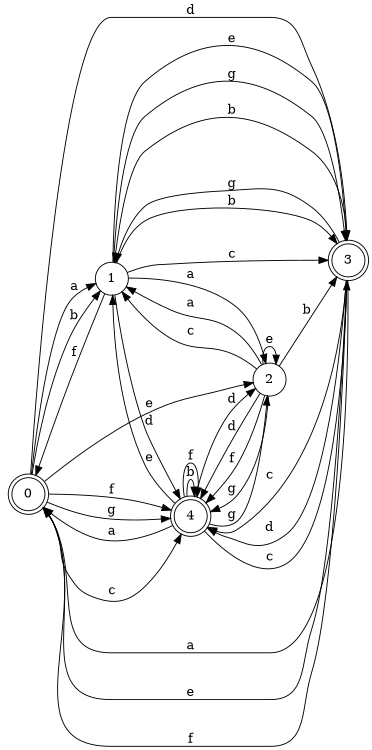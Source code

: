 digraph n4_3 {
__start0 [label="" shape="none"];

rankdir=LR;
size="8,5";

s0 [style="rounded,filled", color="black", fillcolor="white" shape="doublecircle", label="0"];
s1 [style="filled", color="black", fillcolor="white" shape="circle", label="1"];
s2 [style="filled", color="black", fillcolor="white" shape="circle", label="2"];
s3 [style="rounded,filled", color="black", fillcolor="white" shape="doublecircle", label="3"];
s4 [style="rounded,filled", color="black", fillcolor="white" shape="doublecircle", label="4"];
s0 -> s1 [label="a"];
s0 -> s1 [label="b"];
s0 -> s4 [label="c"];
s0 -> s3 [label="d"];
s0 -> s2 [label="e"];
s0 -> s4 [label="f"];
s0 -> s4 [label="g"];
s1 -> s2 [label="a"];
s1 -> s3 [label="b"];
s1 -> s3 [label="c"];
s1 -> s4 [label="d"];
s1 -> s3 [label="e"];
s1 -> s0 [label="f"];
s1 -> s3 [label="g"];
s2 -> s1 [label="a"];
s2 -> s3 [label="b"];
s2 -> s1 [label="c"];
s2 -> s4 [label="d"];
s2 -> s2 [label="e"];
s2 -> s4 [label="f"];
s2 -> s4 [label="g"];
s3 -> s0 [label="a"];
s3 -> s1 [label="b"];
s3 -> s4 [label="c"];
s3 -> s4 [label="d"];
s3 -> s0 [label="e"];
s3 -> s0 [label="f"];
s3 -> s1 [label="g"];
s4 -> s0 [label="a"];
s4 -> s4 [label="b"];
s4 -> s3 [label="c"];
s4 -> s2 [label="d"];
s4 -> s1 [label="e"];
s4 -> s4 [label="f"];
s4 -> s2 [label="g"];

}